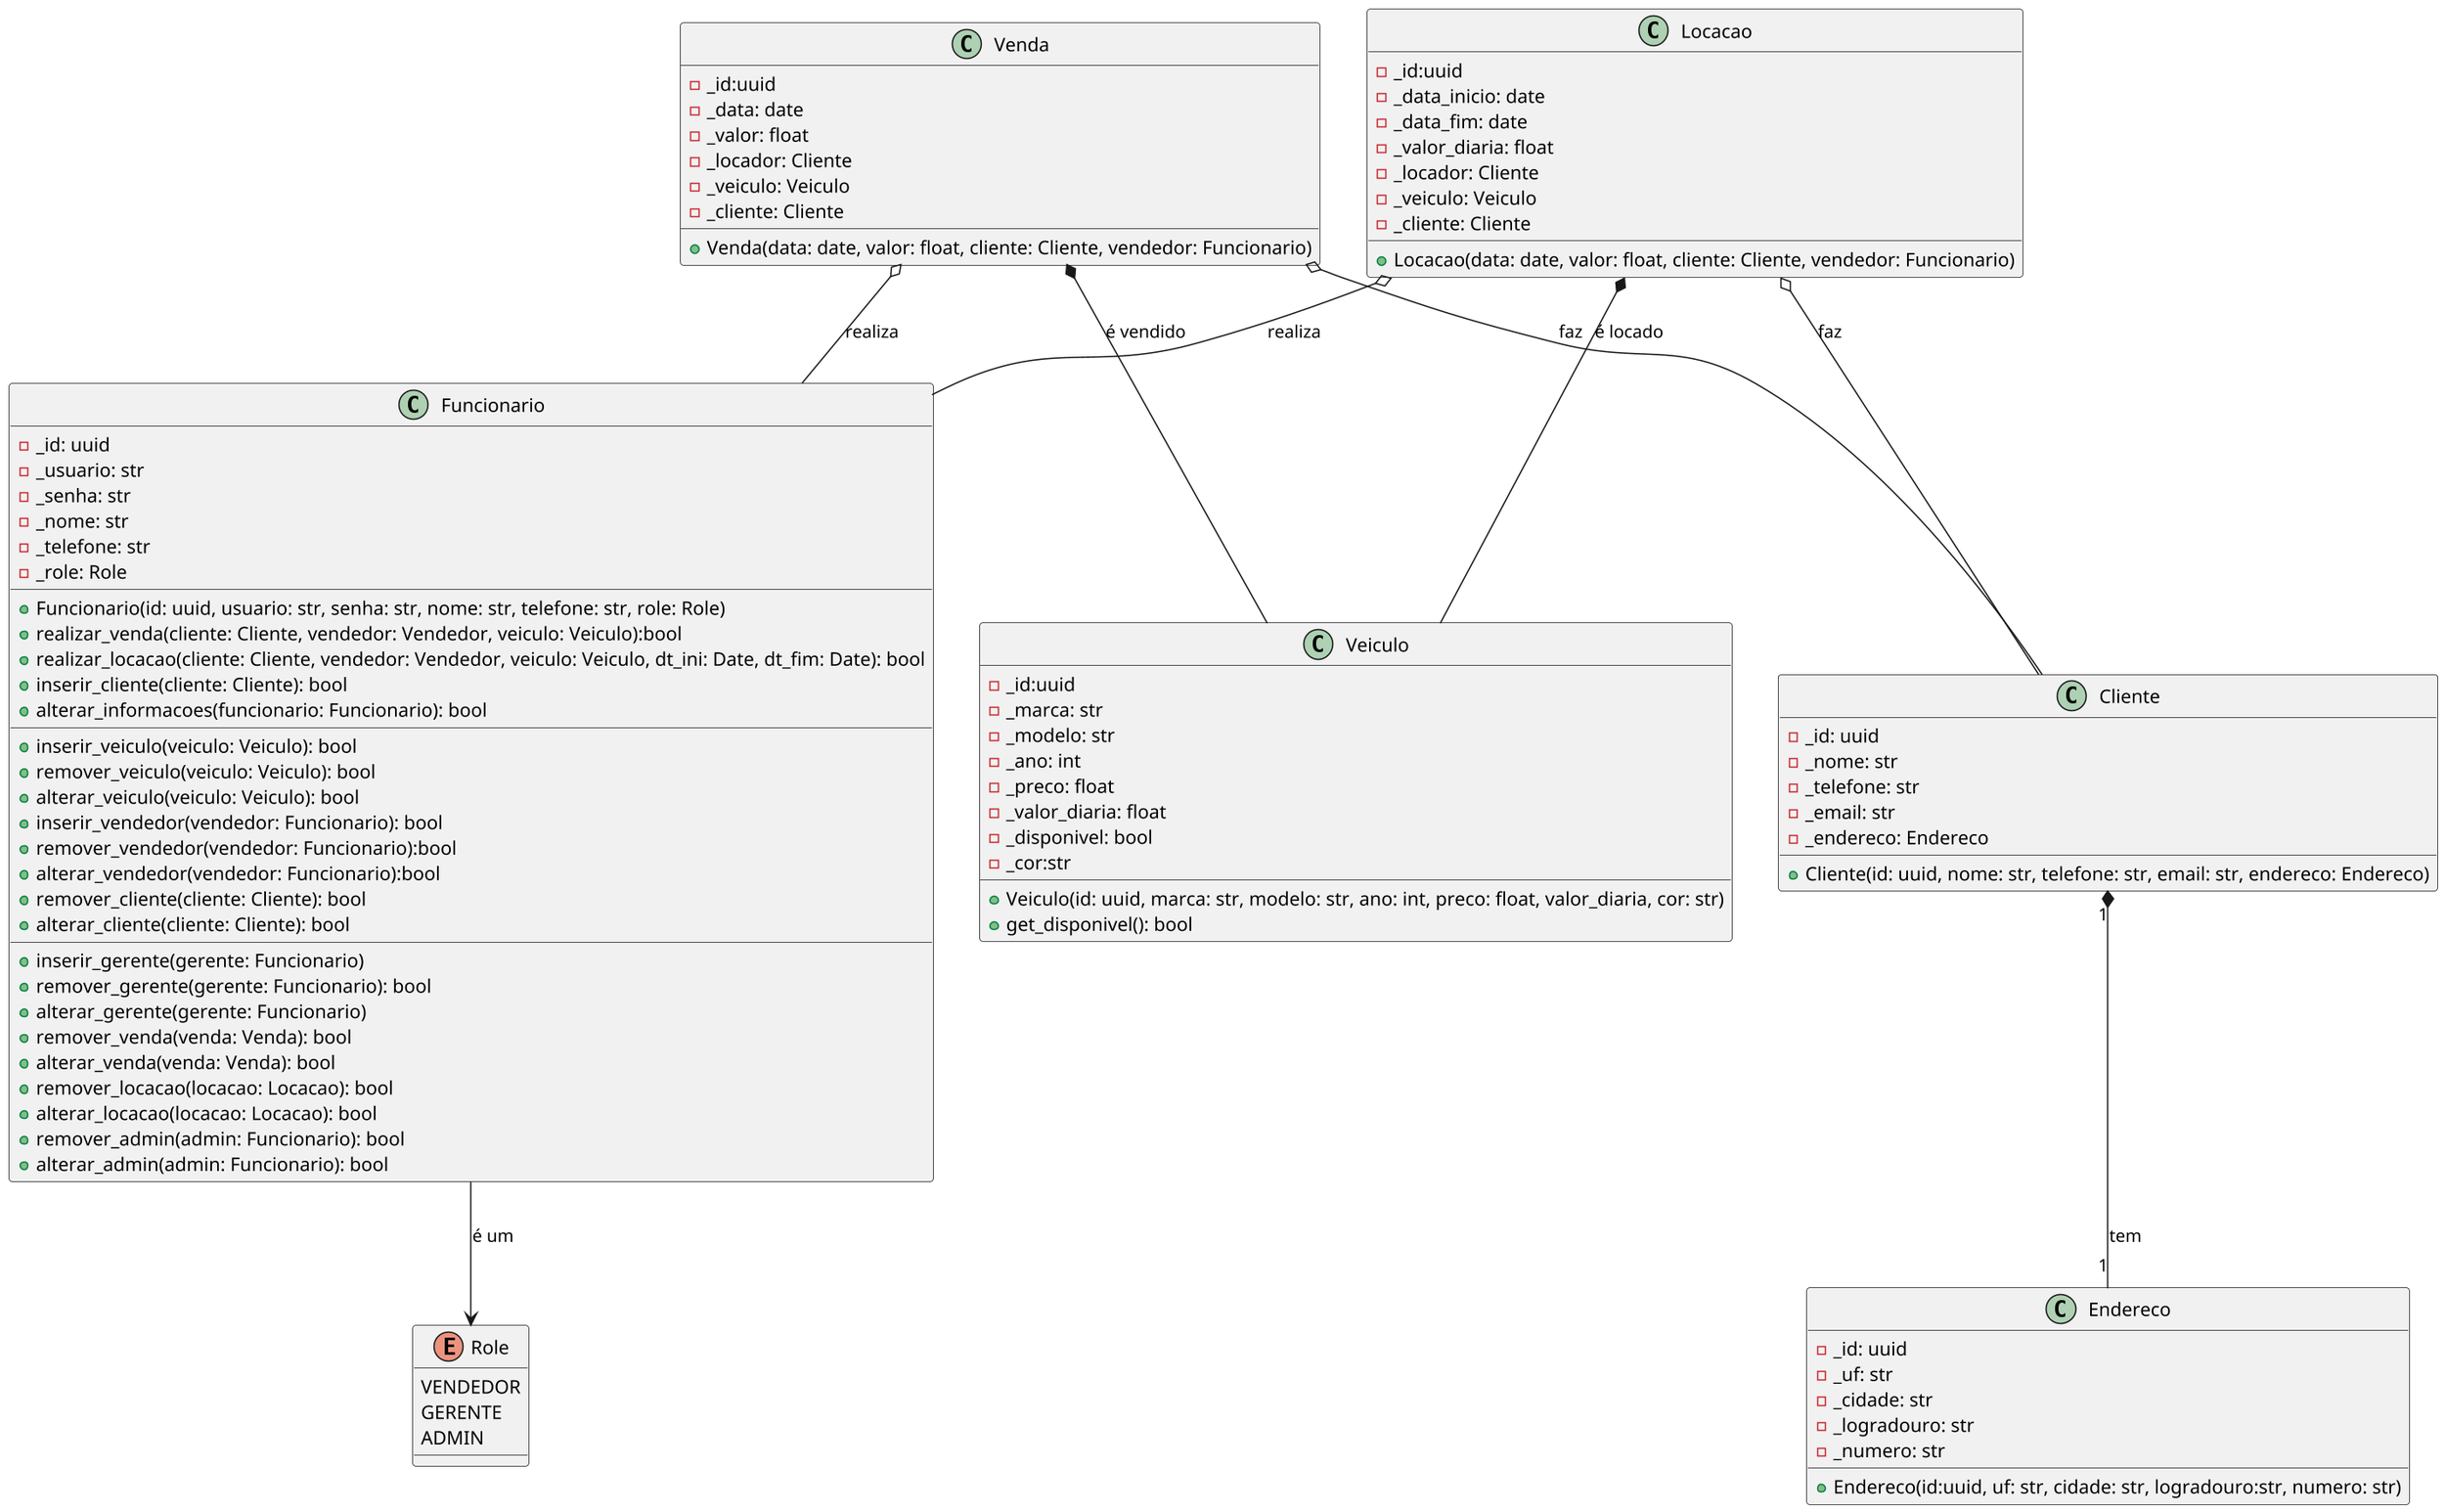 @startuml SmartAuto
skinparam defaultFontName Hasklig
skinparam dpi 150

enum Role {
  VENDEDOR
  GERENTE
  ADMIN
}

class Funcionario {
  -_id: uuid
  -_usuario: str
  -_senha: str
  -_nome: str
  -_telefone: str
  -_role: Role
  __
  +Funcionario(id: uuid, usuario: str, senha: str, nome: str, telefone: str, role: Role)
  +realizar_venda(cliente: Cliente, vendedor: Vendedor, veiculo: Veiculo):bool
  +realizar_locacao(cliente: Cliente, vendedor: Vendedor, veiculo: Veiculo, dt_ini: Date, dt_fim: Date): bool
  +inserir_cliente(cliente: Cliente): bool
  +alterar_informacoes(funcionario: Funcionario): bool
  __
  +inserir_veiculo(veiculo: Veiculo): bool
  +remover_veiculo(veiculo: Veiculo): bool
  +alterar_veiculo(veiculo: Veiculo): bool
  +inserir_vendedor(vendedor: Funcionario): bool
  +remover_vendedor(vendedor: Funcionario):bool
  +alterar_vendedor(vendedor: Funcionario):bool
  +remover_cliente(cliente: Cliente): bool
  +alterar_cliente(cliente: Cliente): bool
  __
  +inserir_gerente(gerente: Funcionario)
  +remover_gerente(gerente: Funcionario): bool
  +alterar_gerente(gerente: Funcionario)
  +remover_venda(venda: Venda): bool
  +alterar_venda(venda: Venda): bool
  +remover_locacao(locacao: Locacao): bool
  +alterar_locacao(locacao: Locacao): bool
  +remover_admin(admin: Funcionario): bool
  +alterar_admin(admin: Funcionario): bool
}
Funcionario --> Role : "é um"
class Cliente {
  -_id: uuid
  -_nome: str
  -_telefone: str
  -_email: str
  -_endereco: Endereco
  
  +Cliente(id: uuid, nome: str, telefone: str, email: str, endereco: Endereco)
}

class Endereco{
  -_id: uuid
  -_uf: str
  -_cidade: str
  -_logradouro: str
  -_numero: str
  +Endereco(id:uuid, uf: str, cidade: str, logradouro:str, numero: str)
}

class Venda {
  -_id:uuid
  -_data: date
  -_valor: float
  -_locador: Cliente
  -_veiculo: Veiculo
  -_cliente: Cliente

  +Venda(data: date, valor: float, cliente: Cliente, vendedor: Funcionario)
}

class Locacao {
  -_id:uuid
  -_data_inicio: date
  -_data_fim: date
  -_valor_diaria: float
  -_locador: Cliente
  -_veiculo: Veiculo
  -_cliente: Cliente

  +Locacao(data: date, valor: float, cliente: Cliente, vendedor: Funcionario)
}

class Veiculo {
  -_id:uuid
  -_marca: str
  -_modelo: str
  -_ano: int
  -_preco: float
  -_valor_diaria: float
  -_disponivel: bool
  -_cor:str
  +Veiculo(id: uuid, marca: str, modelo: str, ano: int, preco: float, valor_diaria, cor: str)
  +get_disponivel(): bool
}

Venda *-- Veiculo : "é vendido"
Venda o-- Cliente : "faz"
Venda o-- Funcionario : "realiza"

Locacao *-- Veiculo : "é locado"
Locacao o-- Cliente : "faz"
Locacao o-- Funcionario : "realiza"

Cliente "1"*-- "1"Endereco : "tem"

@enduml
